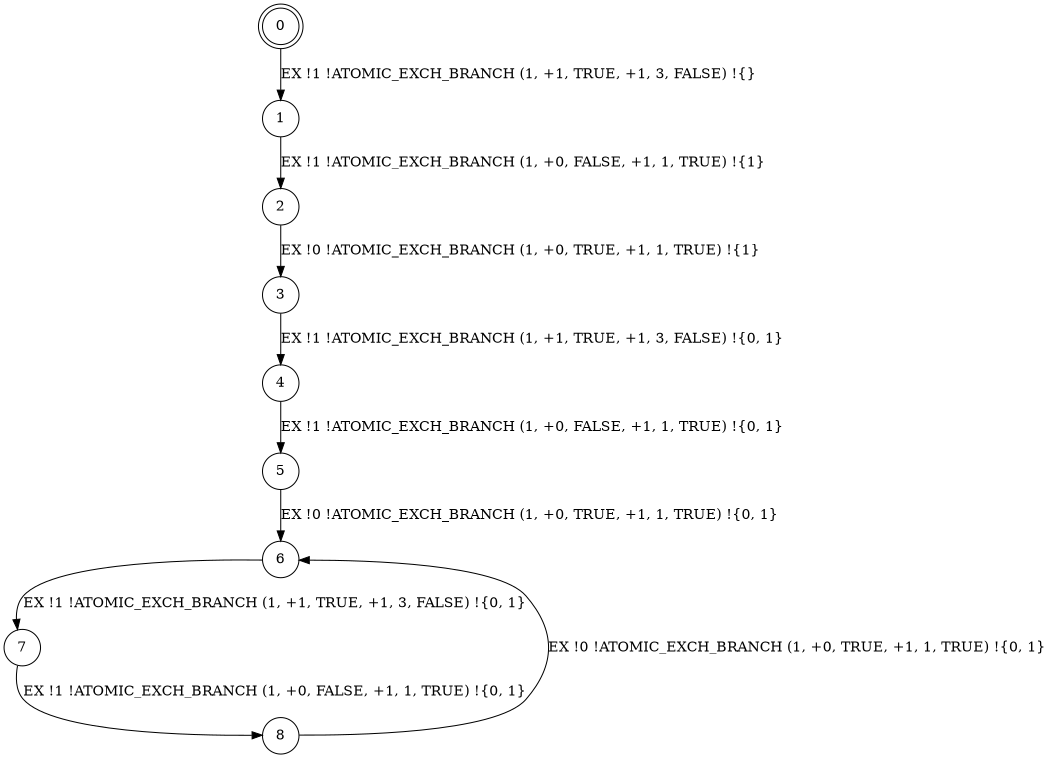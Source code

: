 digraph BCG {
size = "7, 10.5";
center = TRUE;
node [shape = circle];
0 [peripheries = 2];
0 -> 1 [label = "EX !1 !ATOMIC_EXCH_BRANCH (1, +1, TRUE, +1, 3, FALSE) !{}"];
1 -> 2 [label = "EX !1 !ATOMIC_EXCH_BRANCH (1, +0, FALSE, +1, 1, TRUE) !{1}"];
2 -> 3 [label = "EX !0 !ATOMIC_EXCH_BRANCH (1, +0, TRUE, +1, 1, TRUE) !{1}"];
3 -> 4 [label = "EX !1 !ATOMIC_EXCH_BRANCH (1, +1, TRUE, +1, 3, FALSE) !{0, 1}"];
4 -> 5 [label = "EX !1 !ATOMIC_EXCH_BRANCH (1, +0, FALSE, +1, 1, TRUE) !{0, 1}"];
5 -> 6 [label = "EX !0 !ATOMIC_EXCH_BRANCH (1, +0, TRUE, +1, 1, TRUE) !{0, 1}"];
6 -> 7 [label = "EX !1 !ATOMIC_EXCH_BRANCH (1, +1, TRUE, +1, 3, FALSE) !{0, 1}"];
7 -> 8 [label = "EX !1 !ATOMIC_EXCH_BRANCH (1, +0, FALSE, +1, 1, TRUE) !{0, 1}"];
8 -> 6 [label = "EX !0 !ATOMIC_EXCH_BRANCH (1, +0, TRUE, +1, 1, TRUE) !{0, 1}"];
}
